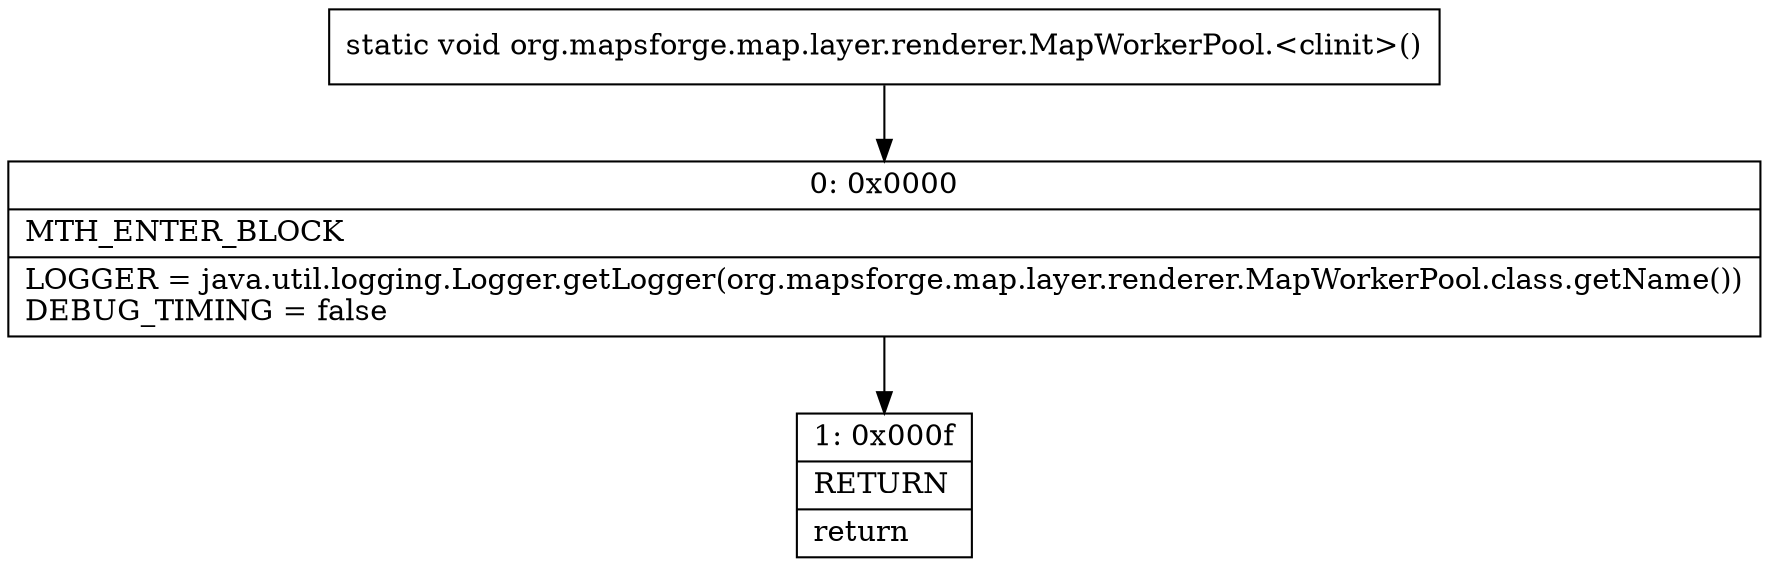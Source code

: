 digraph "CFG fororg.mapsforge.map.layer.renderer.MapWorkerPool.\<clinit\>()V" {
Node_0 [shape=record,label="{0\:\ 0x0000|MTH_ENTER_BLOCK\l|LOGGER = java.util.logging.Logger.getLogger(org.mapsforge.map.layer.renderer.MapWorkerPool.class.getName())\lDEBUG_TIMING = false\l}"];
Node_1 [shape=record,label="{1\:\ 0x000f|RETURN\l|return\l}"];
MethodNode[shape=record,label="{static void org.mapsforge.map.layer.renderer.MapWorkerPool.\<clinit\>() }"];
MethodNode -> Node_0;
Node_0 -> Node_1;
}

